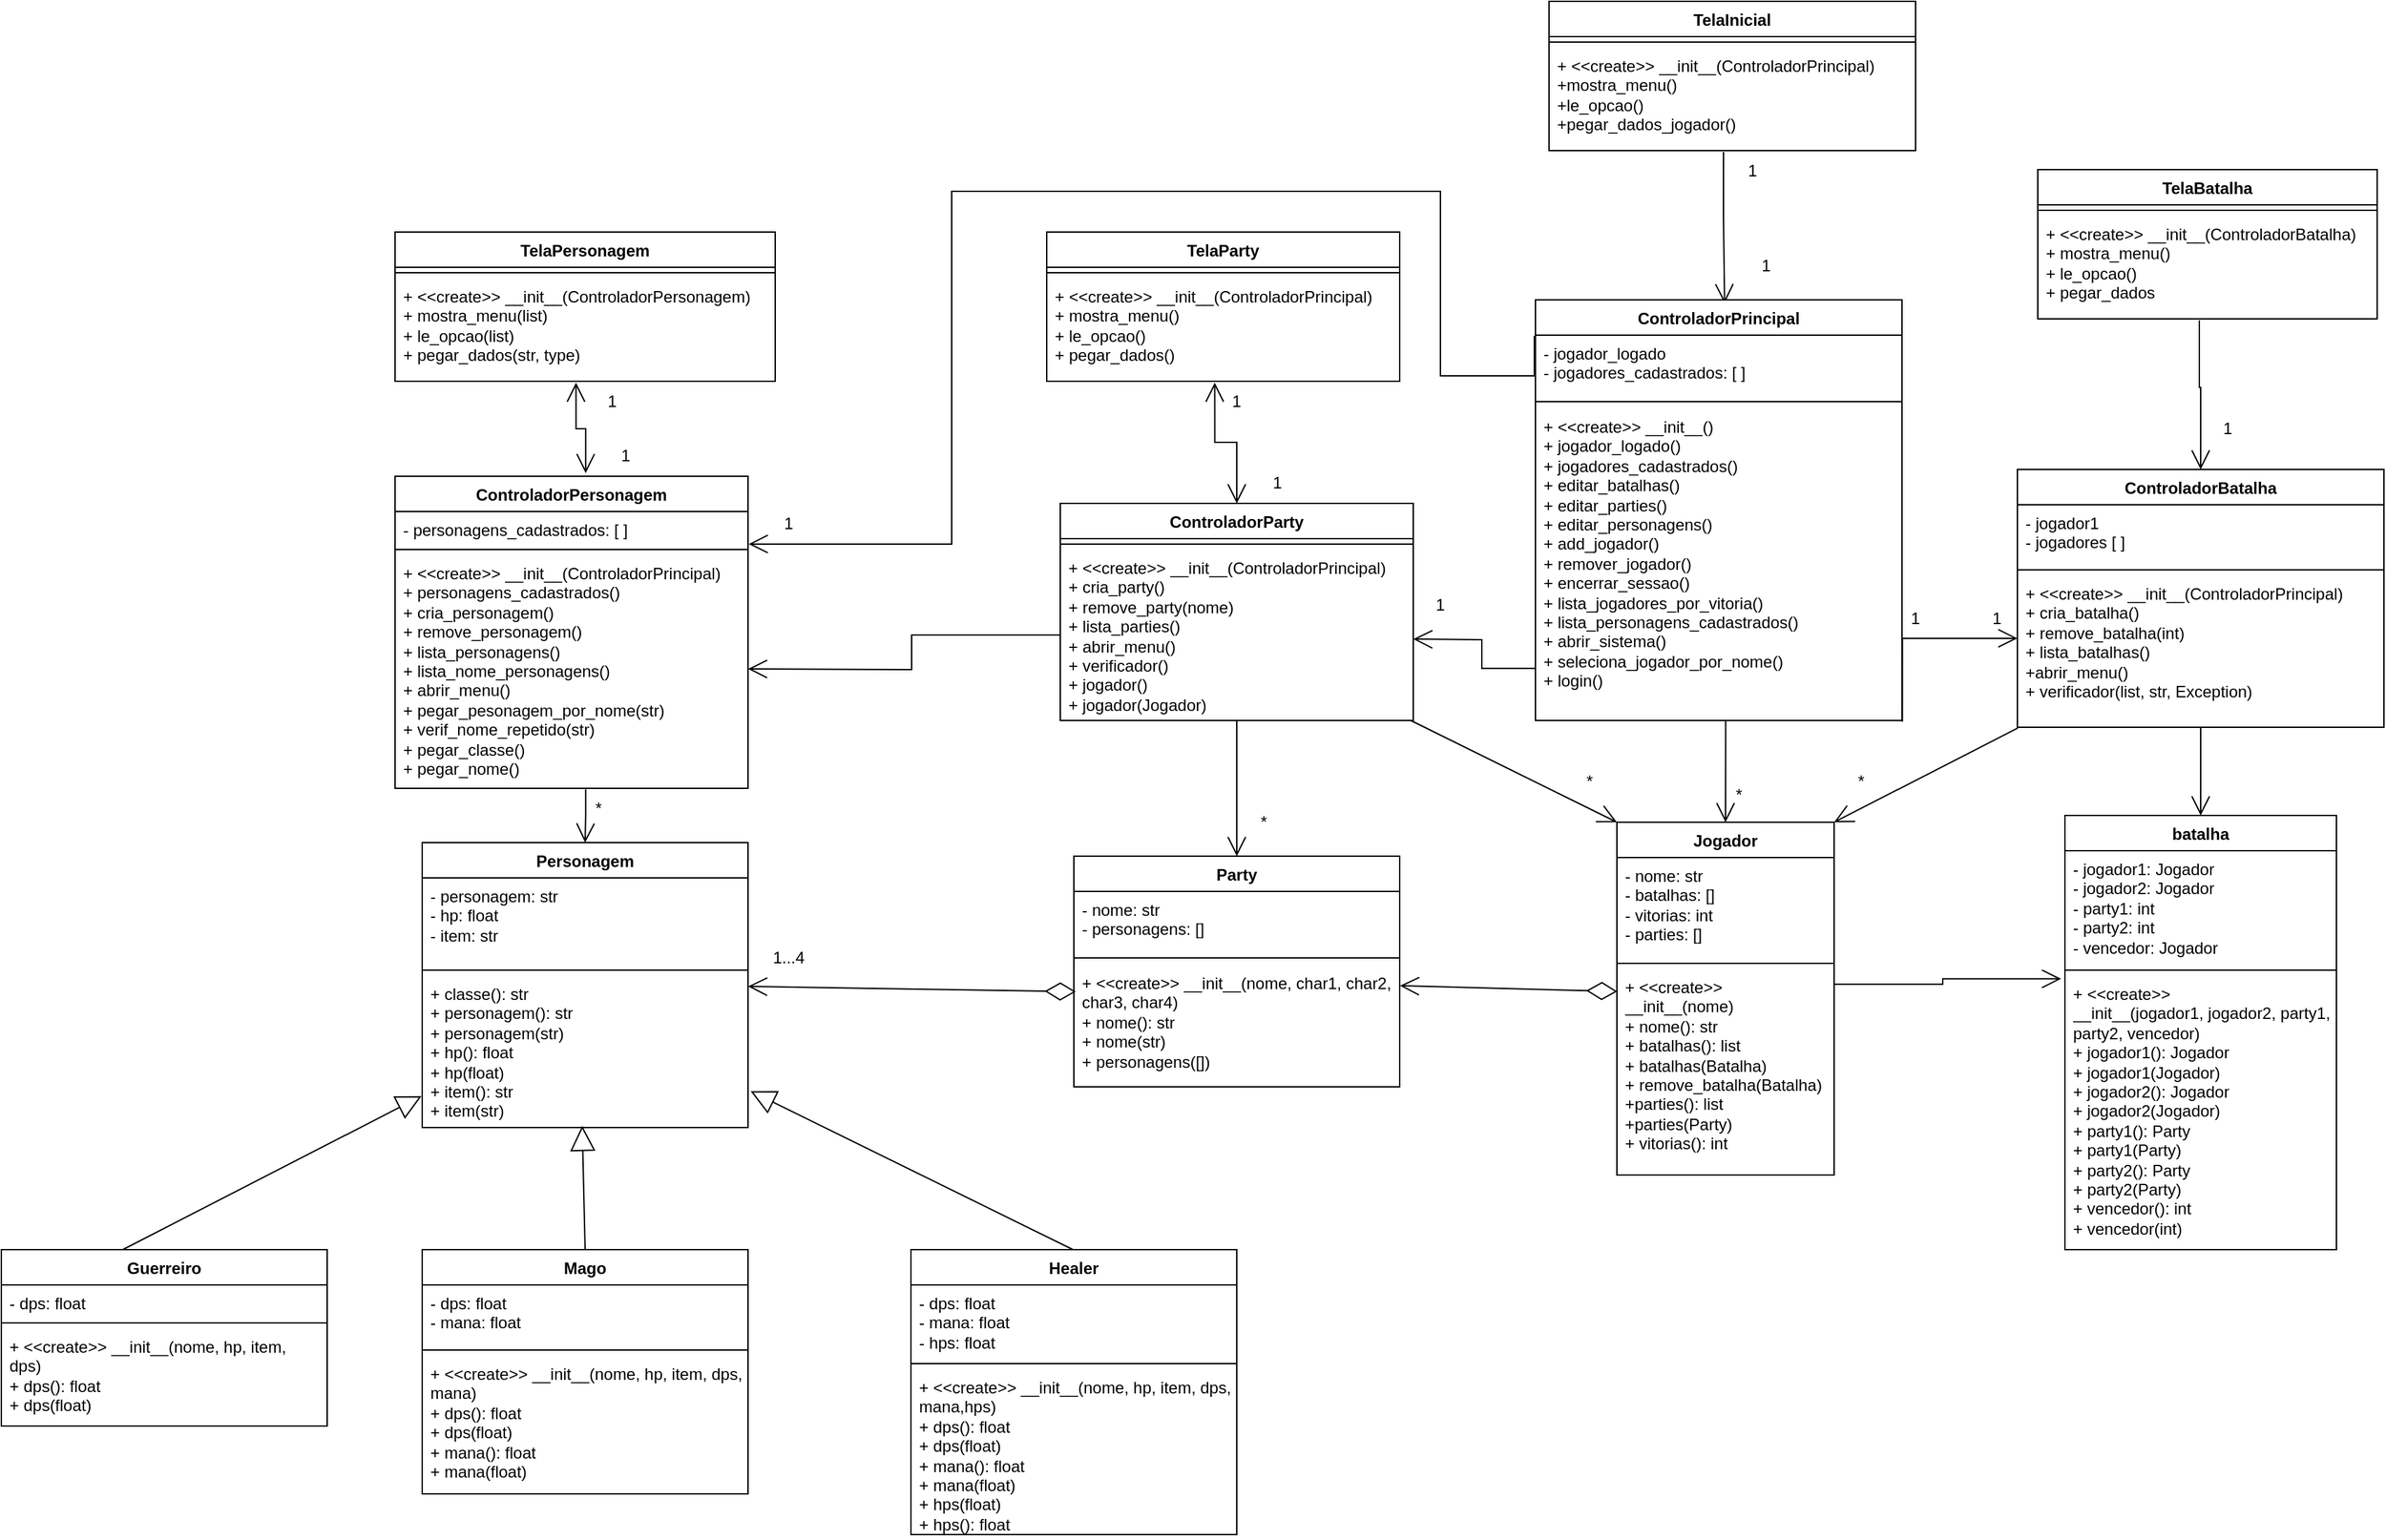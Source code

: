 <mxfile version="24.8.3">
  <diagram name="Page-1" id="9uuTMXfaQPbUBSlBJKwn">
    <mxGraphModel dx="1161" dy="1914" grid="1" gridSize="10" guides="1" tooltips="1" connect="1" arrows="1" fold="1" page="1" pageScale="1" pageWidth="850" pageHeight="1100" math="0" shadow="0">
      <root>
        <mxCell id="0" />
        <mxCell id="1" parent="0" />
        <mxCell id="I01GNPKx7OFhs-Z_X_bF-1" value="Personagem" style="swimlane;fontStyle=1;align=center;verticalAlign=top;childLayout=stackLayout;horizontal=1;startSize=26;horizontalStack=0;resizeParent=1;resizeParentMax=0;resizeLast=0;collapsible=1;marginBottom=0;whiteSpace=wrap;html=1;" parent="1" vertex="1">
          <mxGeometry x="380" y="220" width="240" height="210" as="geometry" />
        </mxCell>
        <mxCell id="I01GNPKx7OFhs-Z_X_bF-2" value="- personagem: str&lt;div&gt;&lt;div&gt;- hp: float&lt;/div&gt;&lt;div&gt;- item: str&lt;/div&gt;&lt;/div&gt;" style="text;strokeColor=none;fillColor=none;align=left;verticalAlign=top;spacingLeft=4;spacingRight=4;overflow=hidden;rotatable=0;points=[[0,0.5],[1,0.5]];portConstraint=eastwest;whiteSpace=wrap;html=1;" parent="I01GNPKx7OFhs-Z_X_bF-1" vertex="1">
          <mxGeometry y="26" width="240" height="64" as="geometry" />
        </mxCell>
        <mxCell id="I01GNPKx7OFhs-Z_X_bF-3" value="" style="line;strokeWidth=1;fillColor=none;align=left;verticalAlign=middle;spacingTop=-1;spacingLeft=3;spacingRight=3;rotatable=0;labelPosition=right;points=[];portConstraint=eastwest;strokeColor=inherit;" parent="I01GNPKx7OFhs-Z_X_bF-1" vertex="1">
          <mxGeometry y="90" width="240" height="8" as="geometry" />
        </mxCell>
        <mxCell id="I01GNPKx7OFhs-Z_X_bF-4" value="&lt;div&gt;&lt;div&gt;+ classe(): str&lt;/div&gt;&lt;/div&gt;&lt;div&gt;+ personagem(): str&lt;/div&gt;&lt;div&gt;+ personagem(str)&lt;/div&gt;&lt;div&gt;+                       hp(): float&lt;div&gt;+             hp(float)&lt;/div&gt;&lt;/div&gt;&lt;div&gt;+     item(): str&lt;div&gt;+   item(str)&lt;/div&gt;&lt;/div&gt;" style="text;strokeColor=none;fillColor=none;align=left;verticalAlign=top;spacingLeft=4;spacingRight=4;overflow=hidden;rotatable=0;points=[[0,0.5],[1,0.5]];portConstraint=eastwest;whiteSpace=wrap;html=1;" parent="I01GNPKx7OFhs-Z_X_bF-1" vertex="1">
          <mxGeometry y="98" width="240" height="112" as="geometry" />
        </mxCell>
        <mxCell id="I01GNPKx7OFhs-Z_X_bF-5" value="Jogador" style="swimlane;fontStyle=1;align=center;verticalAlign=top;childLayout=stackLayout;horizontal=1;startSize=26;horizontalStack=0;resizeParent=1;resizeParentMax=0;resizeLast=0;collapsible=1;marginBottom=0;whiteSpace=wrap;html=1;" parent="1" vertex="1">
          <mxGeometry x="1260" y="205" width="160" height="260" as="geometry" />
        </mxCell>
        <mxCell id="I01GNPKx7OFhs-Z_X_bF-6" value="- nome: str&lt;div&gt;- batalhas: []&lt;/div&gt;&lt;div&gt;- vitorias: int&lt;/div&gt;&lt;div&gt;- parties: []&lt;/div&gt;" style="text;strokeColor=none;fillColor=none;align=left;verticalAlign=top;spacingLeft=4;spacingRight=4;overflow=hidden;rotatable=0;points=[[0,0.5],[1,0.5]];portConstraint=eastwest;whiteSpace=wrap;html=1;" parent="I01GNPKx7OFhs-Z_X_bF-5" vertex="1">
          <mxGeometry y="26" width="160" height="74" as="geometry" />
        </mxCell>
        <mxCell id="I01GNPKx7OFhs-Z_X_bF-7" value="" style="line;strokeWidth=1;fillColor=none;align=left;verticalAlign=middle;spacingTop=-1;spacingLeft=3;spacingRight=3;rotatable=0;labelPosition=right;points=[];portConstraint=eastwest;strokeColor=inherit;" parent="I01GNPKx7OFhs-Z_X_bF-5" vertex="1">
          <mxGeometry y="100" width="160" height="8" as="geometry" />
        </mxCell>
        <mxCell id="I01GNPKx7OFhs-Z_X_bF-8" value="&lt;div&gt;+ &amp;lt;&amp;lt;create&amp;gt;&amp;gt;&lt;/div&gt;&lt;div&gt;&lt;span style=&quot;background-color: initial;&quot;&gt;__init__(nome)&lt;/span&gt;&lt;/div&gt;&lt;div&gt;+ nome(): str&lt;/div&gt;&lt;div&gt;+ batalhas(): list&lt;/div&gt;&lt;div&gt;+ batalhas(Batalha)&lt;br&gt;&lt;/div&gt;&lt;div&gt;+ remove_batalha(Batalha)&lt;/div&gt;&lt;div&gt;+parties(): list&lt;/div&gt;&lt;div&gt;+parties(Party)&lt;br&gt;&lt;/div&gt;&lt;div&gt;+ vitorias(): int&lt;/div&gt;" style="text;strokeColor=none;fillColor=none;align=left;verticalAlign=top;spacingLeft=4;spacingRight=4;overflow=hidden;rotatable=0;points=[[0,0.5],[1,0.5]];portConstraint=eastwest;whiteSpace=wrap;html=1;" parent="I01GNPKx7OFhs-Z_X_bF-5" vertex="1">
          <mxGeometry y="108" width="160" height="152" as="geometry" />
        </mxCell>
        <mxCell id="I01GNPKx7OFhs-Z_X_bF-9" value="Party" style="swimlane;fontStyle=1;align=center;verticalAlign=top;childLayout=stackLayout;horizontal=1;startSize=26;horizontalStack=0;resizeParent=1;resizeParentMax=0;resizeLast=0;collapsible=1;marginBottom=0;whiteSpace=wrap;html=1;" parent="1" vertex="1">
          <mxGeometry x="860" y="230" width="240" height="170" as="geometry" />
        </mxCell>
        <mxCell id="I01GNPKx7OFhs-Z_X_bF-10" value="- nome: str&lt;div&gt;- personagens: []&lt;/div&gt;" style="text;strokeColor=none;fillColor=none;align=left;verticalAlign=top;spacingLeft=4;spacingRight=4;overflow=hidden;rotatable=0;points=[[0,0.5],[1,0.5]];portConstraint=eastwest;whiteSpace=wrap;html=1;" parent="I01GNPKx7OFhs-Z_X_bF-9" vertex="1">
          <mxGeometry y="26" width="240" height="44" as="geometry" />
        </mxCell>
        <mxCell id="I01GNPKx7OFhs-Z_X_bF-11" value="" style="line;strokeWidth=1;fillColor=none;align=left;verticalAlign=middle;spacingTop=-1;spacingLeft=3;spacingRight=3;rotatable=0;labelPosition=right;points=[];portConstraint=eastwest;strokeColor=inherit;" parent="I01GNPKx7OFhs-Z_X_bF-9" vertex="1">
          <mxGeometry y="70" width="240" height="10" as="geometry" />
        </mxCell>
        <mxCell id="I01GNPKx7OFhs-Z_X_bF-12" value="&lt;div&gt;+ &amp;lt;&amp;lt;create&amp;gt;&amp;gt; &lt;span style=&quot;background-color: initial;&quot;&gt;__init__(nome, char1, char2, char3, char4)&lt;/span&gt;&lt;/div&gt;&lt;div&gt;+ nome(): str&lt;/div&gt;&lt;div&gt;+ nome(str)&lt;/div&gt;&lt;div&gt;+ personagens([])&lt;/div&gt;" style="text;strokeColor=none;fillColor=none;align=left;verticalAlign=top;spacingLeft=4;spacingRight=4;overflow=hidden;rotatable=0;points=[[0,0.5],[1,0.5]];portConstraint=eastwest;whiteSpace=wrap;html=1;" parent="I01GNPKx7OFhs-Z_X_bF-9" vertex="1">
          <mxGeometry y="80" width="240" height="90" as="geometry" />
        </mxCell>
        <mxCell id="I01GNPKx7OFhs-Z_X_bF-13" value="batalha" style="swimlane;fontStyle=1;align=center;verticalAlign=top;childLayout=stackLayout;horizontal=1;startSize=26;horizontalStack=0;resizeParent=1;resizeParentMax=0;resizeLast=0;collapsible=1;marginBottom=0;whiteSpace=wrap;html=1;" parent="1" vertex="1">
          <mxGeometry x="1590" y="200" width="200" height="320" as="geometry" />
        </mxCell>
        <mxCell id="I01GNPKx7OFhs-Z_X_bF-14" value="- jogador1: Jogador&lt;div&gt;- jogador2: Jogador&lt;/div&gt;&lt;div&gt;- party1: int&lt;/div&gt;&lt;div&gt;- party2: int&lt;/div&gt;&lt;div&gt;- vencedor: Jogador&lt;/div&gt;&lt;div&gt;&lt;br&gt;&lt;div&gt;&lt;br&gt;&lt;/div&gt;&lt;/div&gt;" style="text;strokeColor=none;fillColor=none;align=left;verticalAlign=top;spacingLeft=4;spacingRight=4;overflow=hidden;rotatable=0;points=[[0,0.5],[1,0.5]];portConstraint=eastwest;whiteSpace=wrap;html=1;" parent="I01GNPKx7OFhs-Z_X_bF-13" vertex="1">
          <mxGeometry y="26" width="200" height="84" as="geometry" />
        </mxCell>
        <mxCell id="I01GNPKx7OFhs-Z_X_bF-15" value="" style="line;strokeWidth=1;fillColor=none;align=left;verticalAlign=middle;spacingTop=-1;spacingLeft=3;spacingRight=3;rotatable=0;labelPosition=right;points=[];portConstraint=eastwest;strokeColor=inherit;" parent="I01GNPKx7OFhs-Z_X_bF-13" vertex="1">
          <mxGeometry y="110" width="200" height="8" as="geometry" />
        </mxCell>
        <mxCell id="I01GNPKx7OFhs-Z_X_bF-16" value="&lt;div&gt;+ &amp;lt;&amp;lt;create&amp;gt;&amp;gt;&lt;/div&gt;&lt;div&gt;&lt;span style=&quot;background-color: initial;&quot;&gt;__init__(jogador1, jogador2, party1, party2, vencedor)&lt;/span&gt;&lt;/div&gt;&lt;div&gt;&lt;span style=&quot;background-color: initial;&quot;&gt;+ jogador1(): Jogador&lt;/span&gt;&lt;/div&gt;+ jogador1(Jogador)&lt;div&gt;+ jogador2(): Jogador&lt;/div&gt;+ jogador2(Jogador)&lt;div&gt;+ party1(): Party&lt;/div&gt;&lt;div&gt;&lt;span style=&quot;background-color: initial;&quot;&gt;+ party1(Party&lt;/span&gt;&lt;span style=&quot;background-color: initial;&quot;&gt;)&lt;/span&gt;&lt;/div&gt;&lt;div&gt;+ party2(): Party&lt;/div&gt;&lt;div&gt;&lt;span style=&quot;background-color: initial;&quot;&gt;+ party2(Party&lt;/span&gt;&lt;span style=&quot;background-color: initial;&quot;&gt;)&lt;/span&gt;&lt;/div&gt;+ vencedor(): int&lt;div&gt;+ vencedor(int)&lt;/div&gt;&lt;div&gt;&lt;br&gt;&lt;div&gt;&lt;br&gt;&lt;/div&gt;&lt;/div&gt;&lt;div&gt;&lt;span style=&quot;background-color: initial;&quot;&gt;&lt;br&gt;&lt;/span&gt;&lt;/div&gt;&lt;div&gt;&lt;span style=&quot;background-color: initial;&quot;&gt;&lt;br&gt;&lt;/span&gt;&lt;/div&gt;" style="text;strokeColor=none;fillColor=none;align=left;verticalAlign=top;spacingLeft=4;spacingRight=4;overflow=hidden;rotatable=0;points=[[0,0.5],[1,0.5]];portConstraint=eastwest;whiteSpace=wrap;html=1;" parent="I01GNPKx7OFhs-Z_X_bF-13" vertex="1">
          <mxGeometry y="118" width="200" height="202" as="geometry" />
        </mxCell>
        <mxCell id="I01GNPKx7OFhs-Z_X_bF-17" value="Guerreiro" style="swimlane;fontStyle=1;align=center;verticalAlign=top;childLayout=stackLayout;horizontal=1;startSize=26;horizontalStack=0;resizeParent=1;resizeParentMax=0;resizeLast=0;collapsible=1;marginBottom=0;whiteSpace=wrap;html=1;" parent="1" vertex="1">
          <mxGeometry x="70" y="520" width="240" height="130" as="geometry" />
        </mxCell>
        <mxCell id="I01GNPKx7OFhs-Z_X_bF-18" value="- dps: float" style="text;strokeColor=none;fillColor=none;align=left;verticalAlign=top;spacingLeft=4;spacingRight=4;overflow=hidden;rotatable=0;points=[[0,0.5],[1,0.5]];portConstraint=eastwest;whiteSpace=wrap;html=1;" parent="I01GNPKx7OFhs-Z_X_bF-17" vertex="1">
          <mxGeometry y="26" width="240" height="24" as="geometry" />
        </mxCell>
        <mxCell id="I01GNPKx7OFhs-Z_X_bF-19" value="" style="line;strokeWidth=1;fillColor=none;align=left;verticalAlign=middle;spacingTop=-1;spacingLeft=3;spacingRight=3;rotatable=0;labelPosition=right;points=[];portConstraint=eastwest;strokeColor=inherit;" parent="I01GNPKx7OFhs-Z_X_bF-17" vertex="1">
          <mxGeometry y="50" width="240" height="8" as="geometry" />
        </mxCell>
        <mxCell id="I01GNPKx7OFhs-Z_X_bF-20" value="&lt;div&gt;+ &amp;lt;&amp;lt;create&amp;gt;&amp;gt; __init__(nome, hp, item, dps)&lt;/div&gt;&lt;div&gt;+ dps(): float&lt;/div&gt;&lt;div&gt;+ dps(float)&lt;/div&gt;" style="text;strokeColor=none;fillColor=none;align=left;verticalAlign=top;spacingLeft=4;spacingRight=4;overflow=hidden;rotatable=0;points=[[0,0.5],[1,0.5]];portConstraint=eastwest;whiteSpace=wrap;html=1;" parent="I01GNPKx7OFhs-Z_X_bF-17" vertex="1">
          <mxGeometry y="58" width="240" height="72" as="geometry" />
        </mxCell>
        <mxCell id="I01GNPKx7OFhs-Z_X_bF-21" value="Mago" style="swimlane;fontStyle=1;align=center;verticalAlign=top;childLayout=stackLayout;horizontal=1;startSize=26;horizontalStack=0;resizeParent=1;resizeParentMax=0;resizeLast=0;collapsible=1;marginBottom=0;whiteSpace=wrap;html=1;" parent="1" vertex="1">
          <mxGeometry x="380" y="520" width="240" height="180" as="geometry" />
        </mxCell>
        <mxCell id="I01GNPKx7OFhs-Z_X_bF-22" value="&lt;div&gt;- dps: float&lt;/div&gt;&lt;div&gt;- mana: float&lt;/div&gt;" style="text;strokeColor=none;fillColor=none;align=left;verticalAlign=top;spacingLeft=4;spacingRight=4;overflow=hidden;rotatable=0;points=[[0,0.5],[1,0.5]];portConstraint=eastwest;whiteSpace=wrap;html=1;" parent="I01GNPKx7OFhs-Z_X_bF-21" vertex="1">
          <mxGeometry y="26" width="240" height="44" as="geometry" />
        </mxCell>
        <mxCell id="I01GNPKx7OFhs-Z_X_bF-23" value="" style="line;strokeWidth=1;fillColor=none;align=left;verticalAlign=middle;spacingTop=-1;spacingLeft=3;spacingRight=3;rotatable=0;labelPosition=right;points=[];portConstraint=eastwest;strokeColor=inherit;" parent="I01GNPKx7OFhs-Z_X_bF-21" vertex="1">
          <mxGeometry y="70" width="240" height="8" as="geometry" />
        </mxCell>
        <mxCell id="I01GNPKx7OFhs-Z_X_bF-24" value="&lt;div&gt;+ &amp;lt;&amp;lt;create&amp;gt;&amp;gt; __init__(nome, hp, item, dps, mana)&lt;/div&gt;&lt;div&gt;+ dps(): float&lt;/div&gt;&lt;div&gt;+ dps(float)&lt;/div&gt;&lt;div&gt;+ mana(): float&lt;/div&gt;&lt;div&gt;+ mana(float)&lt;/div&gt;" style="text;strokeColor=none;fillColor=none;align=left;verticalAlign=top;spacingLeft=4;spacingRight=4;overflow=hidden;rotatable=0;points=[[0,0.5],[1,0.5]];portConstraint=eastwest;whiteSpace=wrap;html=1;" parent="I01GNPKx7OFhs-Z_X_bF-21" vertex="1">
          <mxGeometry y="78" width="240" height="102" as="geometry" />
        </mxCell>
        <mxCell id="I01GNPKx7OFhs-Z_X_bF-25" value="Healer" style="swimlane;fontStyle=1;align=center;verticalAlign=top;childLayout=stackLayout;horizontal=1;startSize=26;horizontalStack=0;resizeParent=1;resizeParentMax=0;resizeLast=0;collapsible=1;marginBottom=0;whiteSpace=wrap;html=1;" parent="1" vertex="1">
          <mxGeometry x="740" y="520" width="240" height="210" as="geometry" />
        </mxCell>
        <mxCell id="I01GNPKx7OFhs-Z_X_bF-26" value="- dps: float&lt;div&gt;- mana: float&lt;/div&gt;&lt;div&gt;- hps: float&lt;/div&gt;" style="text;strokeColor=none;fillColor=none;align=left;verticalAlign=top;spacingLeft=4;spacingRight=4;overflow=hidden;rotatable=0;points=[[0,0.5],[1,0.5]];portConstraint=eastwest;whiteSpace=wrap;html=1;" parent="I01GNPKx7OFhs-Z_X_bF-25" vertex="1">
          <mxGeometry y="26" width="240" height="54" as="geometry" />
        </mxCell>
        <mxCell id="I01GNPKx7OFhs-Z_X_bF-27" value="" style="line;strokeWidth=1;fillColor=none;align=left;verticalAlign=middle;spacingTop=-1;spacingLeft=3;spacingRight=3;rotatable=0;labelPosition=right;points=[];portConstraint=eastwest;strokeColor=inherit;" parent="I01GNPKx7OFhs-Z_X_bF-25" vertex="1">
          <mxGeometry y="80" width="240" height="8" as="geometry" />
        </mxCell>
        <mxCell id="I01GNPKx7OFhs-Z_X_bF-28" value="&lt;div&gt;+ &amp;lt;&amp;lt;create&amp;gt;&amp;gt; __init__(nome, hp, item, dps, mana,hps)&lt;/div&gt;&lt;div&gt;+ dps(): float&lt;/div&gt;&lt;div&gt;+ dps(float)&lt;/div&gt;&lt;div&gt;+ mana(): float&lt;/div&gt;&lt;div&gt;+ mana(float)&lt;/div&gt;&lt;div&gt;+ hps(float)&lt;/div&gt;&lt;div&gt;+ hps(): float&lt;/div&gt;" style="text;strokeColor=none;fillColor=none;align=left;verticalAlign=top;spacingLeft=4;spacingRight=4;overflow=hidden;rotatable=0;points=[[0,0.5],[1,0.5]];portConstraint=eastwest;whiteSpace=wrap;html=1;" parent="I01GNPKx7OFhs-Z_X_bF-25" vertex="1">
          <mxGeometry y="88" width="240" height="122" as="geometry" />
        </mxCell>
        <mxCell id="I01GNPKx7OFhs-Z_X_bF-29" value="" style="endArrow=block;endSize=16;endFill=0;html=1;rounded=0;exitX=0.5;exitY=0;exitDx=0;exitDy=0;entryX=0.491;entryY=0.989;entryDx=0;entryDy=0;entryPerimeter=0;" parent="1" source="I01GNPKx7OFhs-Z_X_bF-21" target="I01GNPKx7OFhs-Z_X_bF-4" edge="1">
          <mxGeometry x="0.096" width="160" relative="1" as="geometry">
            <mxPoint x="510" y="520" as="sourcePoint" />
            <mxPoint x="500" y="447" as="targetPoint" />
            <mxPoint as="offset" />
          </mxGeometry>
        </mxCell>
        <mxCell id="I01GNPKx7OFhs-Z_X_bF-30" value="" style="endArrow=block;endSize=16;endFill=0;html=1;rounded=0;exitX=0.5;exitY=0;exitDx=0;exitDy=0;entryX=1.008;entryY=0.761;entryDx=0;entryDy=0;entryPerimeter=0;" parent="1" target="I01GNPKx7OFhs-Z_X_bF-4" edge="1">
          <mxGeometry x="0.096" width="160" relative="1" as="geometry">
            <mxPoint x="859.41" y="520" as="sourcePoint" />
            <mxPoint x="859.41" y="447" as="targetPoint" />
            <mxPoint as="offset" />
          </mxGeometry>
        </mxCell>
        <mxCell id="I01GNPKx7OFhs-Z_X_bF-31" value="" style="endArrow=block;endSize=16;endFill=0;html=1;rounded=0;exitX=0.5;exitY=0;exitDx=0;exitDy=0;entryX=-0.002;entryY=0.793;entryDx=0;entryDy=0;entryPerimeter=0;" parent="1" target="I01GNPKx7OFhs-Z_X_bF-4" edge="1">
          <mxGeometry x="0.096" width="160" relative="1" as="geometry">
            <mxPoint x="159.41" y="520" as="sourcePoint" />
            <mxPoint x="380" y="420" as="targetPoint" />
            <mxPoint as="offset" />
          </mxGeometry>
        </mxCell>
        <mxCell id="I01GNPKx7OFhs-Z_X_bF-33" value="" style="endArrow=open;endFill=1;endSize=12;html=1;rounded=0;exitX=0.006;exitY=0.221;exitDx=0;exitDy=0;exitPerimeter=0;entryX=1;entryY=0.071;entryDx=0;entryDy=0;entryPerimeter=0;startArrow=diamondThin;startFill=0;startSize=20;" parent="1" source="I01GNPKx7OFhs-Z_X_bF-12" target="I01GNPKx7OFhs-Z_X_bF-4" edge="1">
          <mxGeometry width="160" relative="1" as="geometry">
            <mxPoint x="620" y="310" as="sourcePoint" />
            <mxPoint x="660" y="250" as="targetPoint" />
          </mxGeometry>
        </mxCell>
        <mxCell id="eBic_lKVfTuGBOPK4Cbq-3" value="1...4" style="text;html=1;align=center;verticalAlign=middle;whiteSpace=wrap;rounded=0;" parent="1" vertex="1">
          <mxGeometry x="620" y="290" width="60" height="30" as="geometry" />
        </mxCell>
        <mxCell id="eBic_lKVfTuGBOPK4Cbq-4" value="" style="endArrow=diamondThin;startArrow=open;html=1;rounded=0;entryX=0.002;entryY=0.11;entryDx=0;entryDy=0;entryPerimeter=0;exitX=1.001;exitY=0.172;exitDx=0;exitDy=0;exitPerimeter=0;endFill=0;endSize=20;startFill=0;startSize=12;" parent="1" source="I01GNPKx7OFhs-Z_X_bF-12" target="I01GNPKx7OFhs-Z_X_bF-8" edge="1">
          <mxGeometry width="50" height="50" relative="1" as="geometry">
            <mxPoint x="1090" y="370" as="sourcePoint" />
            <mxPoint x="1140" y="320" as="targetPoint" />
          </mxGeometry>
        </mxCell>
        <mxCell id="eBic_lKVfTuGBOPK4Cbq-9" style="edgeStyle=orthogonalEdgeStyle;rounded=0;orthogonalLoop=1;jettySize=auto;html=1;exitX=0.997;exitY=0.075;exitDx=0;exitDy=0;endArrow=open;endFill=0;startSize=12;endSize=12;exitPerimeter=0;entryX=-0.014;entryY=0.012;entryDx=0;entryDy=0;entryPerimeter=0;" parent="1" source="I01GNPKx7OFhs-Z_X_bF-8" target="I01GNPKx7OFhs-Z_X_bF-16" edge="1">
          <mxGeometry relative="1" as="geometry">
            <mxPoint x="1420" y="310" as="sourcePoint" />
            <mxPoint x="1590" y="310" as="targetPoint" />
          </mxGeometry>
        </mxCell>
        <mxCell id="eBic_lKVfTuGBOPK4Cbq-13" value="TelaPersonagem" style="swimlane;fontStyle=1;align=center;verticalAlign=top;childLayout=stackLayout;horizontal=1;startSize=26;horizontalStack=0;resizeParent=1;resizeParentMax=0;resizeLast=0;collapsible=1;marginBottom=0;whiteSpace=wrap;html=1;" parent="1" vertex="1">
          <mxGeometry x="360" y="-230" width="280" height="110" as="geometry" />
        </mxCell>
        <mxCell id="eBic_lKVfTuGBOPK4Cbq-15" value="" style="line;strokeWidth=1;fillColor=none;align=left;verticalAlign=middle;spacingTop=-1;spacingLeft=3;spacingRight=3;rotatable=0;labelPosition=right;points=[];portConstraint=eastwest;strokeColor=inherit;" parent="eBic_lKVfTuGBOPK4Cbq-13" vertex="1">
          <mxGeometry y="26" width="280" height="8" as="geometry" />
        </mxCell>
        <mxCell id="eBic_lKVfTuGBOPK4Cbq-16" value="&lt;div&gt;+ &amp;lt;&amp;lt;create&amp;gt;&amp;gt; &lt;span style=&quot;background-color: initial;&quot;&gt;__init__(ControladorPersonagem)&lt;/span&gt;&lt;/div&gt;&lt;div&gt;+ mostra_menu(list)&lt;/div&gt;&lt;div&gt;&lt;div&gt;+ le_opcao(list)&lt;/div&gt;&lt;div&gt;+ pegar_dados(str, type)&lt;br&gt;&lt;/div&gt;&lt;/div&gt;&lt;div&gt;&lt;br&gt;&lt;/div&gt;" style="text;strokeColor=none;fillColor=none;align=left;verticalAlign=top;spacingLeft=4;spacingRight=4;overflow=hidden;rotatable=0;points=[[0,0.5],[1,0.5]];portConstraint=eastwest;whiteSpace=wrap;html=1;" parent="eBic_lKVfTuGBOPK4Cbq-13" vertex="1">
          <mxGeometry y="34" width="280" height="76" as="geometry" />
        </mxCell>
        <mxCell id="eBic_lKVfTuGBOPK4Cbq-21" style="edgeStyle=orthogonalEdgeStyle;rounded=0;orthogonalLoop=1;jettySize=auto;html=1;exitX=0.54;exitY=1.004;exitDx=0;exitDy=0;endArrow=open;endFill=0;startSize=12;endSize=12;exitPerimeter=0;" parent="1" source="uY6T5Uhb6Dt_hYnSLJsa-7" target="I01GNPKx7OFhs-Z_X_bF-1" edge="1">
          <mxGeometry relative="1" as="geometry">
            <mxPoint x="500" y="170" as="sourcePoint" />
            <mxPoint x="600" y="180" as="targetPoint" />
          </mxGeometry>
        </mxCell>
        <mxCell id="eBic_lKVfTuGBOPK4Cbq-22" style="edgeStyle=orthogonalEdgeStyle;rounded=0;orthogonalLoop=1;jettySize=auto;html=1;exitX=0.476;exitY=1.013;exitDx=0;exitDy=0;endArrow=open;endFill=0;startSize=12;endSize=12;exitPerimeter=0;entryX=0.54;entryY=-0.01;entryDx=0;entryDy=0;startArrow=open;startFill=0;entryPerimeter=0;" parent="1" source="eBic_lKVfTuGBOPK4Cbq-16" target="uY6T5Uhb6Dt_hYnSLJsa-4" edge="1">
          <mxGeometry relative="1" as="geometry">
            <mxPoint x="499.66" y="-120" as="sourcePoint" />
            <mxPoint x="500" y="-30" as="targetPoint" />
          </mxGeometry>
        </mxCell>
        <mxCell id="eBic_lKVfTuGBOPK4Cbq-33" value="TelaParty" style="swimlane;fontStyle=1;align=center;verticalAlign=top;childLayout=stackLayout;horizontal=1;startSize=26;horizontalStack=0;resizeParent=1;resizeParentMax=0;resizeLast=0;collapsible=1;marginBottom=0;whiteSpace=wrap;html=1;" parent="1" vertex="1">
          <mxGeometry x="840" y="-230" width="260" height="110" as="geometry" />
        </mxCell>
        <mxCell id="eBic_lKVfTuGBOPK4Cbq-35" value="" style="line;strokeWidth=1;fillColor=none;align=left;verticalAlign=middle;spacingTop=-1;spacingLeft=3;spacingRight=3;rotatable=0;labelPosition=right;points=[];portConstraint=eastwest;strokeColor=inherit;" parent="eBic_lKVfTuGBOPK4Cbq-33" vertex="1">
          <mxGeometry y="26" width="260" height="8" as="geometry" />
        </mxCell>
        <mxCell id="eBic_lKVfTuGBOPK4Cbq-36" value="&lt;div&gt;+ &amp;lt;&amp;lt;create&amp;gt;&amp;gt; &lt;span style=&quot;background-color: initial;&quot;&gt;__init__(ControladorPrincipal)&lt;/span&gt;&lt;/div&gt;&lt;div&gt;+ mostra_menu()&lt;/div&gt;&lt;div&gt;&lt;div&gt;+ le_opcao()&lt;/div&gt;&lt;div&gt;+ pegar_dados()&lt;br&gt;&lt;/div&gt;&lt;/div&gt;&lt;div&gt;&lt;br&gt;&lt;/div&gt;" style="text;strokeColor=none;fillColor=none;align=left;verticalAlign=top;spacingLeft=4;spacingRight=4;overflow=hidden;rotatable=0;points=[[0,0.5],[1,0.5]];portConstraint=eastwest;whiteSpace=wrap;html=1;" parent="eBic_lKVfTuGBOPK4Cbq-33" vertex="1">
          <mxGeometry y="34" width="260" height="76" as="geometry" />
        </mxCell>
        <mxCell id="eBic_lKVfTuGBOPK4Cbq-37" value="ControladorParty" style="swimlane;fontStyle=1;align=center;verticalAlign=top;childLayout=stackLayout;horizontal=1;startSize=26;horizontalStack=0;resizeParent=1;resizeParentMax=0;resizeLast=0;collapsible=1;marginBottom=0;whiteSpace=wrap;html=1;" parent="1" vertex="1">
          <mxGeometry x="850" y="-30" width="260" height="160" as="geometry" />
        </mxCell>
        <mxCell id="eBic_lKVfTuGBOPK4Cbq-39" value="" style="line;strokeWidth=1;fillColor=none;align=left;verticalAlign=middle;spacingTop=-1;spacingLeft=3;spacingRight=3;rotatable=0;labelPosition=right;points=[];portConstraint=eastwest;strokeColor=inherit;" parent="eBic_lKVfTuGBOPK4Cbq-37" vertex="1">
          <mxGeometry y="26" width="260" height="8" as="geometry" />
        </mxCell>
        <mxCell id="eBic_lKVfTuGBOPK4Cbq-40" value="&lt;div&gt;+ &amp;lt;&amp;lt;create&amp;gt;&amp;gt; &lt;span style=&quot;background-color: initial;&quot;&gt;__init__(ControladorPrincipal)&lt;/span&gt;&lt;/div&gt;&lt;div&gt;+ cria_party()&lt;/div&gt;&lt;div&gt;&lt;div&gt;+ remove_party(nome)&lt;/div&gt;&lt;div&gt;+ lista_parties()&lt;/div&gt;&lt;div&gt;+ abrir_menu()&lt;br&gt;&lt;/div&gt;+ verificador()&lt;/div&gt;&lt;div&gt;+ jogador()&lt;/div&gt;&lt;div&gt;+ jogador(Jogador)&lt;br&gt;&lt;/div&gt;" style="text;strokeColor=none;fillColor=none;align=left;verticalAlign=top;spacingLeft=4;spacingRight=4;overflow=hidden;rotatable=0;points=[[0,0.5],[1,0.5]];portConstraint=eastwest;whiteSpace=wrap;html=1;" parent="eBic_lKVfTuGBOPK4Cbq-37" vertex="1">
          <mxGeometry y="34" width="260" height="126" as="geometry" />
        </mxCell>
        <mxCell id="eBic_lKVfTuGBOPK4Cbq-41" style="edgeStyle=orthogonalEdgeStyle;rounded=0;orthogonalLoop=1;jettySize=auto;html=1;exitX=0.5;exitY=1;exitDx=0;exitDy=0;endArrow=open;endFill=0;startSize=12;endSize=12;entryX=0.5;entryY=0;entryDx=0;entryDy=0;" parent="1" source="eBic_lKVfTuGBOPK4Cbq-37" target="I01GNPKx7OFhs-Z_X_bF-9" edge="1">
          <mxGeometry relative="1" as="geometry">
            <mxPoint x="910" y="150" as="sourcePoint" />
            <mxPoint x="980" y="190" as="targetPoint" />
          </mxGeometry>
        </mxCell>
        <mxCell id="eBic_lKVfTuGBOPK4Cbq-42" style="edgeStyle=orthogonalEdgeStyle;rounded=0;orthogonalLoop=1;jettySize=auto;html=1;exitX=0.476;exitY=1.013;exitDx=0;exitDy=0;endArrow=open;endFill=0;startSize=12;endSize=12;exitPerimeter=0;entryX=0.5;entryY=0;entryDx=0;entryDy=0;startArrow=open;startFill=0;" parent="1" source="eBic_lKVfTuGBOPK4Cbq-36" target="eBic_lKVfTuGBOPK4Cbq-37" edge="1">
          <mxGeometry relative="1" as="geometry">
            <mxPoint x="979.66" y="-140" as="sourcePoint" />
            <mxPoint x="980" y="-70" as="targetPoint" />
          </mxGeometry>
        </mxCell>
        <mxCell id="eBic_lKVfTuGBOPK4Cbq-43" style="edgeStyle=orthogonalEdgeStyle;rounded=0;orthogonalLoop=1;jettySize=auto;html=1;exitX=0;exitY=0.5;exitDx=0;exitDy=0;entryX=1;entryY=0.5;entryDx=0;entryDy=0;endArrow=open;endFill=0;endSize=12;" parent="1" source="eBic_lKVfTuGBOPK4Cbq-40" edge="1">
          <mxGeometry relative="1" as="geometry">
            <mxPoint x="620" y="92" as="targetPoint" />
          </mxGeometry>
        </mxCell>
        <mxCell id="eBic_lKVfTuGBOPK4Cbq-45" value="TelaInicial" style="swimlane;fontStyle=1;align=center;verticalAlign=top;childLayout=stackLayout;horizontal=1;startSize=26;horizontalStack=0;resizeParent=1;resizeParentMax=0;resizeLast=0;collapsible=1;marginBottom=0;whiteSpace=wrap;html=1;" parent="1" vertex="1">
          <mxGeometry x="1210" y="-400" width="270" height="110" as="geometry" />
        </mxCell>
        <mxCell id="eBic_lKVfTuGBOPK4Cbq-47" value="" style="line;strokeWidth=1;fillColor=none;align=left;verticalAlign=middle;spacingTop=-1;spacingLeft=3;spacingRight=3;rotatable=0;labelPosition=right;points=[];portConstraint=eastwest;strokeColor=inherit;" parent="eBic_lKVfTuGBOPK4Cbq-45" vertex="1">
          <mxGeometry y="26" width="270" height="8" as="geometry" />
        </mxCell>
        <mxCell id="eBic_lKVfTuGBOPK4Cbq-48" value="&lt;div&gt;+ &amp;lt;&amp;lt;create&amp;gt;&amp;gt; &lt;span style=&quot;background-color: initial;&quot;&gt;__init__(ControladorPrincipal)&lt;/span&gt;&lt;/div&gt;&lt;div&gt;+mostra_menu()&lt;/div&gt;&lt;div&gt;&lt;div&gt;+le_opcao()&lt;/div&gt;&lt;div&gt;+pegar_dados_jogador()&lt;br&gt;&lt;/div&gt;&lt;/div&gt;&lt;div&gt;&lt;br&gt;&lt;/div&gt;" style="text;strokeColor=none;fillColor=none;align=left;verticalAlign=top;spacingLeft=4;spacingRight=4;overflow=hidden;rotatable=0;points=[[0,0.5],[1,0.5]];portConstraint=eastwest;whiteSpace=wrap;html=1;" parent="eBic_lKVfTuGBOPK4Cbq-45" vertex="1">
          <mxGeometry y="34" width="270" height="76" as="geometry" />
        </mxCell>
        <mxCell id="yAO3FtN4ykVMbS2yJCu1-6" style="edgeStyle=orthogonalEdgeStyle;rounded=0;orthogonalLoop=1;jettySize=auto;html=1;exitX=-0.003;exitY=0.01;exitDx=0;exitDy=0;entryX=1.002;entryY=0.264;entryDx=0;entryDy=0;entryPerimeter=0;endArrow=open;endFill=0;startSize=12;endSize=12;exitPerimeter=0;" parent="1" source="yAO3FtN4ykVMbS2yJCu1-12" edge="1">
          <mxGeometry relative="1" as="geometry">
            <mxPoint x="620.48" y="-0.024" as="targetPoint" />
            <mxPoint x="1210" y="-114.5" as="sourcePoint" />
            <Array as="points">
              <mxPoint x="1130" y="-124" />
              <mxPoint x="1130" y="-260" />
              <mxPoint x="770" y="-260" />
              <mxPoint x="770" />
            </Array>
          </mxGeometry>
        </mxCell>
        <mxCell id="eBic_lKVfTuGBOPK4Cbq-53" style="edgeStyle=orthogonalEdgeStyle;rounded=0;orthogonalLoop=1;jettySize=auto;html=1;exitX=0.519;exitY=0.999;exitDx=0;exitDy=0;endArrow=open;endFill=0;startSize=12;endSize=12;entryX=0.5;entryY=0;entryDx=0;entryDy=0;exitPerimeter=0;" parent="1" source="yAO3FtN4ykVMbS2yJCu1-14" edge="1">
          <mxGeometry relative="1" as="geometry">
            <mxPoint x="1340" y="7" as="sourcePoint" />
            <mxPoint x="1340" y="205" as="targetPoint" />
          </mxGeometry>
        </mxCell>
        <mxCell id="eBic_lKVfTuGBOPK4Cbq-54" style="edgeStyle=orthogonalEdgeStyle;rounded=0;orthogonalLoop=1;jettySize=auto;html=1;exitX=0.476;exitY=1.013;exitDx=0;exitDy=0;endArrow=open;endFill=0;startSize=12;endSize=12;exitPerimeter=0;entryX=0.516;entryY=0.008;entryDx=0;entryDy=0;entryPerimeter=0;" parent="1" source="eBic_lKVfTuGBOPK4Cbq-48" target="yAO3FtN4ykVMbS2yJCu1-11" edge="1">
          <mxGeometry relative="1" as="geometry">
            <mxPoint x="1339.66" y="-165" as="sourcePoint" />
            <mxPoint x="1340" y="-155.0" as="targetPoint" />
          </mxGeometry>
        </mxCell>
        <mxCell id="eBic_lKVfTuGBOPK4Cbq-55" style="edgeStyle=orthogonalEdgeStyle;rounded=0;orthogonalLoop=1;jettySize=auto;html=1;exitX=-0.001;exitY=0.833;exitDx=0;exitDy=0;endArrow=open;endFill=0;startSize=12;endSize=12;entryX=1;entryY=0.5;entryDx=0;entryDy=0;startArrow=none;startFill=0;exitPerimeter=0;" parent="1" source="yAO3FtN4ykVMbS2yJCu1-14" edge="1">
          <mxGeometry relative="1" as="geometry">
            <mxPoint x="1210" y="70" as="sourcePoint" />
            <mxPoint x="1110" y="70" as="targetPoint" />
          </mxGeometry>
        </mxCell>
        <mxCell id="eBic_lKVfTuGBOPK4Cbq-56" value="TelaBatalha" style="swimlane;fontStyle=1;align=center;verticalAlign=top;childLayout=stackLayout;horizontal=1;startSize=26;horizontalStack=0;resizeParent=1;resizeParentMax=0;resizeLast=0;collapsible=1;marginBottom=0;whiteSpace=wrap;html=1;" parent="1" vertex="1">
          <mxGeometry x="1570" y="-276" width="250" height="110" as="geometry" />
        </mxCell>
        <mxCell id="eBic_lKVfTuGBOPK4Cbq-58" value="" style="line;strokeWidth=1;fillColor=none;align=left;verticalAlign=middle;spacingTop=-1;spacingLeft=3;spacingRight=3;rotatable=0;labelPosition=right;points=[];portConstraint=eastwest;strokeColor=inherit;" parent="eBic_lKVfTuGBOPK4Cbq-56" vertex="1">
          <mxGeometry y="26" width="250" height="8" as="geometry" />
        </mxCell>
        <mxCell id="eBic_lKVfTuGBOPK4Cbq-59" value="&lt;div&gt;+ &amp;lt;&amp;lt;create&amp;gt;&amp;gt; &lt;span style=&quot;background-color: initial;&quot;&gt;__init__(ControladorBatalha)&lt;/span&gt;&lt;/div&gt;&lt;div&gt;+ mostra_menu()&lt;/div&gt;&lt;div&gt;&lt;div&gt;+ le_opcao()&lt;/div&gt;&lt;/div&gt;&lt;div&gt;+ pegar_dados&lt;br&gt;&lt;/div&gt;" style="text;strokeColor=none;fillColor=none;align=left;verticalAlign=top;spacingLeft=4;spacingRight=4;overflow=hidden;rotatable=0;points=[[0,0.5],[1,0.5]];portConstraint=eastwest;whiteSpace=wrap;html=1;" parent="eBic_lKVfTuGBOPK4Cbq-56" vertex="1">
          <mxGeometry y="34" width="250" height="76" as="geometry" />
        </mxCell>
        <mxCell id="eBic_lKVfTuGBOPK4Cbq-60" value="ControladorBatalha" style="swimlane;fontStyle=1;align=center;verticalAlign=top;childLayout=stackLayout;horizontal=1;startSize=26;horizontalStack=0;resizeParent=1;resizeParentMax=0;resizeLast=0;collapsible=1;marginBottom=0;whiteSpace=wrap;html=1;" parent="1" vertex="1">
          <mxGeometry x="1555" y="-55" width="270" height="190" as="geometry" />
        </mxCell>
        <mxCell id="eBic_lKVfTuGBOPK4Cbq-61" value="&lt;div&gt;- jogador1&lt;/div&gt;&lt;div&gt;- jogadores [ ]&lt;br&gt;&lt;/div&gt;" style="text;strokeColor=none;fillColor=none;align=left;verticalAlign=top;spacingLeft=4;spacingRight=4;overflow=hidden;rotatable=0;points=[[0,0.5],[1,0.5]];portConstraint=eastwest;whiteSpace=wrap;html=1;" parent="eBic_lKVfTuGBOPK4Cbq-60" vertex="1">
          <mxGeometry y="26" width="270" height="44" as="geometry" />
        </mxCell>
        <mxCell id="eBic_lKVfTuGBOPK4Cbq-62" value="" style="line;strokeWidth=1;fillColor=none;align=left;verticalAlign=middle;spacingTop=-1;spacingLeft=3;spacingRight=3;rotatable=0;labelPosition=right;points=[];portConstraint=eastwest;strokeColor=inherit;" parent="eBic_lKVfTuGBOPK4Cbq-60" vertex="1">
          <mxGeometry y="70" width="270" height="8" as="geometry" />
        </mxCell>
        <mxCell id="eBic_lKVfTuGBOPK4Cbq-63" value="&lt;div&gt;+ &amp;lt;&amp;lt;create&amp;gt;&amp;gt; &lt;span style=&quot;background-color: initial;&quot;&gt;__init__(ControladorPrincipal)&lt;/span&gt;&lt;/div&gt;&lt;div&gt;+ cria_batalha()&lt;/div&gt;&lt;div&gt;&lt;div&gt;+ remove_batalha(int)&lt;/div&gt;&lt;div&gt;+ lista_batalhas()&lt;/div&gt;&lt;div&gt;+abrir_menu()&lt;/div&gt;&lt;div&gt;+ verificador(list, str, Exception)&lt;br&gt;&lt;/div&gt;&lt;/div&gt;&lt;div&gt;&lt;br&gt;&lt;/div&gt;" style="text;strokeColor=none;fillColor=none;align=left;verticalAlign=top;spacingLeft=4;spacingRight=4;overflow=hidden;rotatable=0;points=[[0,0.5],[1,0.5]];portConstraint=eastwest;whiteSpace=wrap;html=1;" parent="eBic_lKVfTuGBOPK4Cbq-60" vertex="1">
          <mxGeometry y="78" width="270" height="112" as="geometry" />
        </mxCell>
        <mxCell id="eBic_lKVfTuGBOPK4Cbq-64" style="edgeStyle=orthogonalEdgeStyle;rounded=0;orthogonalLoop=1;jettySize=auto;html=1;exitX=0.5;exitY=1;exitDx=0;exitDy=0;endArrow=open;endFill=0;startSize=12;endSize=12;entryX=0.5;entryY=0;entryDx=0;entryDy=0;" parent="1" source="eBic_lKVfTuGBOPK4Cbq-60" edge="1">
          <mxGeometry relative="1" as="geometry">
            <mxPoint x="1620" y="120" as="sourcePoint" />
            <mxPoint x="1690" y="200" as="targetPoint" />
          </mxGeometry>
        </mxCell>
        <mxCell id="eBic_lKVfTuGBOPK4Cbq-65" style="edgeStyle=orthogonalEdgeStyle;rounded=0;orthogonalLoop=1;jettySize=auto;html=1;exitX=0.476;exitY=1.013;exitDx=0;exitDy=0;endArrow=open;endFill=0;startSize=12;endSize=12;exitPerimeter=0;entryX=0.5;entryY=0;entryDx=0;entryDy=0;" parent="1" source="eBic_lKVfTuGBOPK4Cbq-59" target="eBic_lKVfTuGBOPK4Cbq-60" edge="1">
          <mxGeometry relative="1" as="geometry">
            <mxPoint x="1689.66" y="-170" as="sourcePoint" />
            <mxPoint x="1690" y="-100" as="targetPoint" />
          </mxGeometry>
        </mxCell>
        <mxCell id="eBic_lKVfTuGBOPK4Cbq-66" style="edgeStyle=orthogonalEdgeStyle;rounded=0;orthogonalLoop=1;jettySize=auto;html=1;endArrow=none;endFill=0;startSize=12;endSize=12;entryX=1.001;entryY=1.004;entryDx=0;entryDy=0;startArrow=open;startFill=0;entryPerimeter=0;exitX=0;exitY=0.415;exitDx=0;exitDy=0;exitPerimeter=0;" parent="1" source="eBic_lKVfTuGBOPK4Cbq-63" target="yAO3FtN4ykVMbS2yJCu1-14" edge="1">
          <mxGeometry relative="1" as="geometry">
            <mxPoint x="1560" y="69" as="sourcePoint" />
            <mxPoint x="1469.48" y="-64.3" as="targetPoint" />
            <Array as="points">
              <mxPoint x="1470" y="69" />
            </Array>
          </mxGeometry>
        </mxCell>
        <mxCell id="Vr1JeCZZDtlS3j-xGo2L-1" value="*" style="text;html=1;align=center;verticalAlign=middle;whiteSpace=wrap;rounded=0;" parent="1" vertex="1">
          <mxGeometry x="480" y="180" width="60" height="30" as="geometry" />
        </mxCell>
        <mxCell id="Vr1JeCZZDtlS3j-xGo2L-3" value="1" style="text;html=1;align=center;verticalAlign=middle;whiteSpace=wrap;rounded=0;" parent="1" vertex="1">
          <mxGeometry x="500" y="-80" width="60" height="30" as="geometry" />
        </mxCell>
        <mxCell id="Vr1JeCZZDtlS3j-xGo2L-4" value="1" style="text;html=1;align=center;verticalAlign=middle;whiteSpace=wrap;rounded=0;" parent="1" vertex="1">
          <mxGeometry x="490" y="-120" width="60" height="30" as="geometry" />
        </mxCell>
        <mxCell id="Vr1JeCZZDtlS3j-xGo2L-5" value="1" style="text;html=1;align=center;verticalAlign=middle;whiteSpace=wrap;rounded=0;" parent="1" vertex="1">
          <mxGeometry x="950" y="-120" width="60" height="30" as="geometry" />
        </mxCell>
        <mxCell id="Vr1JeCZZDtlS3j-xGo2L-6" value="1" style="text;html=1;align=center;verticalAlign=middle;whiteSpace=wrap;rounded=0;" parent="1" vertex="1">
          <mxGeometry x="980" y="-60" width="60" height="30" as="geometry" />
        </mxCell>
        <mxCell id="Vr1JeCZZDtlS3j-xGo2L-7" value="*" style="text;html=1;align=center;verticalAlign=middle;whiteSpace=wrap;rounded=0;" parent="1" vertex="1">
          <mxGeometry x="1410" y="160" width="60" height="30" as="geometry" />
        </mxCell>
        <mxCell id="T_X3SCDJ0IhH8zffg1AO-1" value="" style="endArrow=open;html=1;rounded=0;entryX=1;entryY=0;entryDx=0;entryDy=0;exitX=0.001;exitY=1.005;exitDx=0;exitDy=0;exitPerimeter=0;endFill=0;endSize=12;" parent="1" source="eBic_lKVfTuGBOPK4Cbq-63" target="I01GNPKx7OFhs-Z_X_bF-5" edge="1">
          <mxGeometry width="50" height="50" relative="1" as="geometry">
            <mxPoint x="1390" y="160" as="sourcePoint" />
            <mxPoint x="1440" y="110" as="targetPoint" />
          </mxGeometry>
        </mxCell>
        <mxCell id="T_X3SCDJ0IhH8zffg1AO-2" value="" style="endArrow=open;html=1;rounded=0;entryX=0;entryY=0;entryDx=0;entryDy=0;exitX=0.993;exitY=1;exitDx=0;exitDy=0;exitPerimeter=0;endFill=0;endSize=12;" parent="1" source="eBic_lKVfTuGBOPK4Cbq-40" target="I01GNPKx7OFhs-Z_X_bF-5" edge="1">
          <mxGeometry width="50" height="50" relative="1" as="geometry">
            <mxPoint x="1565" y="125" as="sourcePoint" />
            <mxPoint x="1430" y="215" as="targetPoint" />
          </mxGeometry>
        </mxCell>
        <mxCell id="T_X3SCDJ0IhH8zffg1AO-3" value="*" style="text;html=1;align=center;verticalAlign=middle;whiteSpace=wrap;rounded=0;" parent="1" vertex="1">
          <mxGeometry x="970" y="190" width="60" height="30" as="geometry" />
        </mxCell>
        <mxCell id="T_X3SCDJ0IhH8zffg1AO-4" value="*" style="text;html=1;align=center;verticalAlign=middle;whiteSpace=wrap;rounded=0;" parent="1" vertex="1">
          <mxGeometry x="1210" y="160" width="60" height="30" as="geometry" />
        </mxCell>
        <mxCell id="yAO3FtN4ykVMbS2yJCu1-1" value="1" style="text;html=1;align=center;verticalAlign=middle;whiteSpace=wrap;rounded=0;" parent="1" vertex="1">
          <mxGeometry x="1330" y="-290" width="60" height="30" as="geometry" />
        </mxCell>
        <mxCell id="yAO3FtN4ykVMbS2yJCu1-2" value="1" style="text;html=1;align=center;verticalAlign=middle;whiteSpace=wrap;rounded=0;" parent="1" vertex="1">
          <mxGeometry x="1680" y="-100" width="60" height="30" as="geometry" />
        </mxCell>
        <mxCell id="yAO3FtN4ykVMbS2yJCu1-3" value="1" style="text;html=1;align=center;verticalAlign=middle;whiteSpace=wrap;rounded=0;" parent="1" vertex="1">
          <mxGeometry x="1100" y="30" width="60" height="30" as="geometry" />
        </mxCell>
        <mxCell id="yAO3FtN4ykVMbS2yJCu1-4" value="*" style="text;html=1;align=center;verticalAlign=middle;whiteSpace=wrap;rounded=0;" parent="1" vertex="1">
          <mxGeometry x="1320" y="170" width="60" height="30" as="geometry" />
        </mxCell>
        <mxCell id="yAO3FtN4ykVMbS2yJCu1-7" value="1" style="text;html=1;align=center;verticalAlign=middle;whiteSpace=wrap;rounded=0;" parent="1" vertex="1">
          <mxGeometry x="620" y="-30" width="60" height="30" as="geometry" />
        </mxCell>
        <mxCell id="yAO3FtN4ykVMbS2yJCu1-11" value="ControladorPrincipal" style="swimlane;fontStyle=1;align=center;verticalAlign=top;childLayout=stackLayout;horizontal=1;startSize=26;horizontalStack=0;resizeParent=1;resizeParentMax=0;resizeLast=0;collapsible=1;marginBottom=0;whiteSpace=wrap;html=1;" parent="1" vertex="1">
          <mxGeometry x="1200" y="-180" width="270" height="310" as="geometry" />
        </mxCell>
        <mxCell id="yAO3FtN4ykVMbS2yJCu1-12" value="&lt;div&gt;- jogador_logado&lt;/div&gt;&lt;div&gt;- jogadores_cadastrados: [ ]&lt;br&gt;&lt;/div&gt;" style="text;strokeColor=none;fillColor=none;align=left;verticalAlign=top;spacingLeft=4;spacingRight=4;overflow=hidden;rotatable=0;points=[[0,0.5],[1,0.5]];portConstraint=eastwest;whiteSpace=wrap;html=1;" parent="yAO3FtN4ykVMbS2yJCu1-11" vertex="1">
          <mxGeometry y="26" width="270" height="44" as="geometry" />
        </mxCell>
        <mxCell id="yAO3FtN4ykVMbS2yJCu1-13" value="" style="line;strokeWidth=1;fillColor=none;align=left;verticalAlign=middle;spacingTop=-1;spacingLeft=3;spacingRight=3;rotatable=0;labelPosition=right;points=[];portConstraint=eastwest;strokeColor=inherit;" parent="yAO3FtN4ykVMbS2yJCu1-11" vertex="1">
          <mxGeometry y="70" width="270" height="10" as="geometry" />
        </mxCell>
        <mxCell id="yAO3FtN4ykVMbS2yJCu1-14" value="&lt;div&gt;+ &amp;lt;&amp;lt;create&amp;gt;&amp;gt; __init__()&lt;/div&gt;&lt;div&gt;+ jogador_logado()&lt;/div&gt;&lt;div&gt;+ jogadores_cadastrados()&lt;/div&gt;&lt;div&gt;+ editar_batalhas()&lt;/div&gt;&lt;div&gt;+ editar_parties()&lt;/div&gt;&lt;div&gt;+ editar_personagens()&lt;/div&gt;&lt;div&gt;+ add_jogador()&lt;/div&gt;&lt;div&gt;+ remover_jogador()&lt;br&gt;&lt;/div&gt;&lt;div&gt;+ encerrar_sessao()&lt;/div&gt;&lt;div&gt;+ lista_jogadores_por_vitoria()&lt;/div&gt;&lt;div&gt;+ lista_personagens_cadastrados()&lt;/div&gt;&lt;div&gt;+ abrir_sistema()&lt;/div&gt;&lt;div&gt;+ seleciona_jogador_por_nome()&lt;/div&gt;&lt;div&gt;+ login()&lt;br&gt;&lt;/div&gt;" style="text;strokeColor=none;fillColor=none;align=left;verticalAlign=top;spacingLeft=4;spacingRight=4;overflow=hidden;rotatable=0;points=[[0,0.5],[1,0.5]];portConstraint=eastwest;whiteSpace=wrap;html=1;" parent="yAO3FtN4ykVMbS2yJCu1-11" vertex="1">
          <mxGeometry y="80" width="270" height="230" as="geometry" />
        </mxCell>
        <mxCell id="yAO3FtN4ykVMbS2yJCu1-15" value="1" style="text;html=1;align=center;verticalAlign=middle;whiteSpace=wrap;rounded=0;" parent="1" vertex="1">
          <mxGeometry x="1340" y="-220" width="60" height="30" as="geometry" />
        </mxCell>
        <mxCell id="yAO3FtN4ykVMbS2yJCu1-16" value="1" style="text;html=1;align=center;verticalAlign=middle;whiteSpace=wrap;rounded=0;" parent="1" vertex="1">
          <mxGeometry x="1510" y="40" width="60" height="30" as="geometry" />
        </mxCell>
        <mxCell id="uY6T5Uhb6Dt_hYnSLJsa-4" value="ControladorPersonagem" style="swimlane;fontStyle=1;align=center;verticalAlign=top;childLayout=stackLayout;horizontal=1;startSize=26;horizontalStack=0;resizeParent=1;resizeParentMax=0;resizeLast=0;collapsible=1;marginBottom=0;whiteSpace=wrap;html=1;" vertex="1" parent="1">
          <mxGeometry x="360" y="-50" width="260" height="230" as="geometry" />
        </mxCell>
        <mxCell id="uY6T5Uhb6Dt_hYnSLJsa-5" value="- personagens_cadastrados: [ ]" style="text;strokeColor=none;fillColor=none;align=left;verticalAlign=top;spacingLeft=4;spacingRight=4;overflow=hidden;rotatable=0;points=[[0,0.5],[1,0.5]];portConstraint=eastwest;whiteSpace=wrap;html=1;" vertex="1" parent="uY6T5Uhb6Dt_hYnSLJsa-4">
          <mxGeometry y="26" width="260" height="24" as="geometry" />
        </mxCell>
        <mxCell id="uY6T5Uhb6Dt_hYnSLJsa-6" value="" style="line;strokeWidth=1;fillColor=none;align=left;verticalAlign=middle;spacingTop=-1;spacingLeft=3;spacingRight=3;rotatable=0;labelPosition=right;points=[];portConstraint=eastwest;strokeColor=inherit;" vertex="1" parent="uY6T5Uhb6Dt_hYnSLJsa-4">
          <mxGeometry y="50" width="260" height="8" as="geometry" />
        </mxCell>
        <mxCell id="uY6T5Uhb6Dt_hYnSLJsa-7" value="&lt;div&gt;+ &amp;lt;&amp;lt;create&amp;gt;&amp;gt; &lt;span style=&quot;background-color: initial;&quot;&gt;__init__(ControladorPrincipal)&lt;/span&gt;&lt;/div&gt;&lt;div&gt;&lt;span style=&quot;background-color: initial;&quot;&gt;+ personagens_cadastrados()&lt;br&gt;&lt;/span&gt;&lt;/div&gt;&lt;div&gt;+ cria_personagem()&lt;/div&gt;&lt;div&gt;&lt;div&gt;+ remove_personagem()&lt;/div&gt;&lt;div&gt;+ lista_personagens()&lt;/div&gt;&lt;div&gt;+ lista_nome_personagens()&lt;/div&gt;&lt;div&gt;+ abrir_menu()&lt;/div&gt;&lt;div&gt;+ pegar_pesonagem_por_nome(str)&lt;/div&gt;&lt;div&gt;+ verif_nome_repetido(str)&lt;/div&gt;&lt;div&gt;+ pegar_classe()&lt;/div&gt;&lt;div&gt;+ pegar_nome()&lt;br&gt;&lt;/div&gt;&lt;/div&gt;&lt;div&gt;&lt;br&gt;&lt;br&gt;&lt;/div&gt;" style="text;strokeColor=none;fillColor=none;align=left;verticalAlign=top;spacingLeft=4;spacingRight=4;overflow=hidden;rotatable=0;points=[[0,0.5],[1,0.5]];portConstraint=eastwest;whiteSpace=wrap;html=1;" vertex="1" parent="uY6T5Uhb6Dt_hYnSLJsa-4">
          <mxGeometry y="58" width="260" height="172" as="geometry" />
        </mxCell>
        <mxCell id="uY6T5Uhb6Dt_hYnSLJsa-10" value="1" style="text;html=1;align=center;verticalAlign=middle;whiteSpace=wrap;rounded=0;" vertex="1" parent="1">
          <mxGeometry x="1450" y="40" width="60" height="30" as="geometry" />
        </mxCell>
      </root>
    </mxGraphModel>
  </diagram>
</mxfile>
